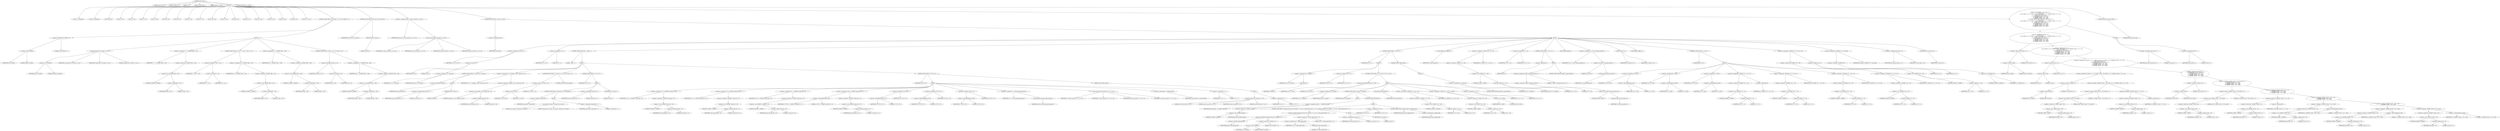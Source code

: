 digraph cache_insert {  
"1000121" [label = "(METHOD,cache_insert)" ]
"1000122" [label = "(PARAM,const char *a1)" ]
"1000123" [label = "(PARAM,_DWORD *a2)" ]
"1000124" [label = "(PARAM,int a3)" ]
"1000125" [label = "(PARAM,unsigned int a4)" ]
"1000126" [label = "(PARAM,unsigned __int16 a5)" ]
"1000127" [label = "(BLOCK,,)" ]
"1000128" [label = "(LOCAL,v7: unsigned int)" ]
"1000129" [label = "(LOCAL,v8: unsigned int)" ]
"1000130" [label = "(LOCAL,result: int)" ]
"1000131" [label = "(LOCAL,v10: int)" ]
"1000132" [label = "(LOCAL,v11: int)" ]
"1000133" [label = "(LOCAL,v12: int)" ]
"1000134" [label = "(LOCAL,v13: int)" ]
"1000135" [label = "(LOCAL,v14: int)" ]
"1000136" [label = "(LOCAL,v15: int)" ]
"1000137" [label = "(LOCAL,v16: int)" ]
"1000138" [label = "(LOCAL,v17: int)" ]
"1000139" [label = "(LOCAL,v18: size_t)" ]
"1000140" [label = "(LOCAL,v19: int)" ]
"1000141" [label = "(LOCAL,v20: int)" ]
"1000142" [label = "(LOCAL,v21: int)" ]
"1000143" [label = "(LOCAL,v22: char *)" ]
"1000144" [label = "(LOCAL,v23: int)" ]
"1000145" [label = "(LOCAL,v24: int)" ]
"1000146" [label = "(LOCAL,v25: int)" ]
"1000147" [label = "(LOCAL,v27: int [ 4 ])" ]
"1000148" [label = "(CONTROL_STRUCTURE,if ( (a5 & 0x980) != 0 ),if ( (a5 & 0x980) != 0 ))" ]
"1000149" [label = "(<operator>.notEquals,(a5 & 0x980) != 0)" ]
"1000150" [label = "(<operator>.and,a5 & 0x980)" ]
"1000151" [label = "(IDENTIFIER,a5,a5 & 0x980)" ]
"1000152" [label = "(LITERAL,0x980,a5 & 0x980)" ]
"1000153" [label = "(LITERAL,0,(a5 & 0x980) != 0)" ]
"1000154" [label = "(BLOCK,,)" ]
"1000155" [label = "(log_query,log_query(a5 | 0x10000, a1, a2, 0))" ]
"1000156" [label = "(<operator>.or,a5 | 0x10000)" ]
"1000157" [label = "(IDENTIFIER,a5,a5 | 0x10000)" ]
"1000158" [label = "(LITERAL,0x10000,a5 | 0x10000)" ]
"1000159" [label = "(IDENTIFIER,a1,log_query(a5 | 0x10000, a1, a2, 0))" ]
"1000160" [label = "(IDENTIFIER,a2,log_query(a5 | 0x10000, a1, a2, 0))" ]
"1000161" [label = "(LITERAL,0,log_query(a5 | 0x10000, a1, a2, 0))" ]
"1000162" [label = "(<operator>.assignment,v7 = *(_DWORD *)(fbss + 252))" ]
"1000163" [label = "(IDENTIFIER,v7,v7 = *(_DWORD *)(fbss + 252))" ]
"1000164" [label = "(<operator>.indirection,*(_DWORD *)(fbss + 252))" ]
"1000165" [label = "(<operator>.cast,(_DWORD *)(fbss + 252))" ]
"1000166" [label = "(UNKNOWN,_DWORD *,_DWORD *)" ]
"1000167" [label = "(<operator>.addition,fbss + 252)" ]
"1000168" [label = "(IDENTIFIER,fbss,fbss + 252)" ]
"1000169" [label = "(LITERAL,252,fbss + 252)" ]
"1000170" [label = "(CONTROL_STRUCTURE,if ( v7 && v7 < a4 ),if ( v7 && v7 < a4 ))" ]
"1000171" [label = "(<operator>.logicalAnd,v7 && v7 < a4)" ]
"1000172" [label = "(IDENTIFIER,v7,v7 && v7 < a4)" ]
"1000173" [label = "(<operator>.lessThan,v7 < a4)" ]
"1000174" [label = "(IDENTIFIER,v7,v7 < a4)" ]
"1000175" [label = "(IDENTIFIER,a4,v7 < a4)" ]
"1000176" [label = "(<operator>.assignment,a4 = *(_DWORD *)(fbss + 252))" ]
"1000177" [label = "(IDENTIFIER,a4,a4 = *(_DWORD *)(fbss + 252))" ]
"1000178" [label = "(<operator>.indirection,*(_DWORD *)(fbss + 252))" ]
"1000179" [label = "(<operator>.cast,(_DWORD *)(fbss + 252))" ]
"1000180" [label = "(UNKNOWN,_DWORD *,_DWORD *)" ]
"1000181" [label = "(<operator>.addition,fbss + 252)" ]
"1000182" [label = "(IDENTIFIER,fbss,fbss + 252)" ]
"1000183" [label = "(LITERAL,252,fbss + 252)" ]
"1000184" [label = "(<operator>.assignment,v8 = *(_DWORD *)(fbss + 248))" ]
"1000185" [label = "(IDENTIFIER,v8,v8 = *(_DWORD *)(fbss + 248))" ]
"1000186" [label = "(<operator>.indirection,*(_DWORD *)(fbss + 248))" ]
"1000187" [label = "(<operator>.cast,(_DWORD *)(fbss + 248))" ]
"1000188" [label = "(UNKNOWN,_DWORD *,_DWORD *)" ]
"1000189" [label = "(<operator>.addition,fbss + 248)" ]
"1000190" [label = "(IDENTIFIER,fbss,fbss + 248)" ]
"1000191" [label = "(LITERAL,248,fbss + 248)" ]
"1000192" [label = "(CONTROL_STRUCTURE,if ( v8 && a4 < v8 ),if ( v8 && a4 < v8 ))" ]
"1000193" [label = "(<operator>.logicalAnd,v8 && a4 < v8)" ]
"1000194" [label = "(IDENTIFIER,v8,v8 && a4 < v8)" ]
"1000195" [label = "(<operator>.lessThan,a4 < v8)" ]
"1000196" [label = "(IDENTIFIER,a4,a4 < v8)" ]
"1000197" [label = "(IDENTIFIER,v8,a4 < v8)" ]
"1000198" [label = "(<operator>.assignment,a4 = *(_DWORD *)(fbss + 248))" ]
"1000199" [label = "(IDENTIFIER,a4,a4 = *(_DWORD *)(fbss + 248))" ]
"1000200" [label = "(<operator>.indirection,*(_DWORD *)(fbss + 248))" ]
"1000201" [label = "(<operator>.cast,(_DWORD *)(fbss + 248))" ]
"1000202" [label = "(UNKNOWN,_DWORD *,_DWORD *)" ]
"1000203" [label = "(<operator>.addition,fbss + 248)" ]
"1000204" [label = "(IDENTIFIER,fbss,fbss + 248)" ]
"1000205" [label = "(LITERAL,248,fbss + 248)" ]
"1000206" [label = "(CONTROL_STRUCTURE,if ( insert_error ),if ( insert_error ))" ]
"1000207" [label = "(IDENTIFIER,insert_error,if ( insert_error ))" ]
"1000208" [label = "(RETURN,return 0;,return 0;)" ]
"1000209" [label = "(LITERAL,0,return 0;)" ]
"1000210" [label = "(<operator>.assignment,result = cache_scan_free(a1, a2, a3, a5))" ]
"1000211" [label = "(IDENTIFIER,result,result = cache_scan_free(a1, a2, a3, a5))" ]
"1000212" [label = "(cache_scan_free,cache_scan_free(a1, a2, a3, a5))" ]
"1000213" [label = "(IDENTIFIER,a1,cache_scan_free(a1, a2, a3, a5))" ]
"1000214" [label = "(IDENTIFIER,a2,cache_scan_free(a1, a2, a3, a5))" ]
"1000215" [label = "(IDENTIFIER,a3,cache_scan_free(a1, a2, a3, a5))" ]
"1000216" [label = "(IDENTIFIER,a5,cache_scan_free(a1, a2, a3, a5))" ]
"1000217" [label = "(CONTROL_STRUCTURE,if ( !result ),if ( !result ))" ]
"1000218" [label = "(<operator>.logicalNot,!result)" ]
"1000219" [label = "(IDENTIFIER,result,!result)" ]
"1000220" [label = "(BLOCK,,)" ]
"1000221" [label = "(<operator>.assignment,v10 = a5 & 4)" ]
"1000222" [label = "(IDENTIFIER,v10,v10 = a5 & 4)" ]
"1000223" [label = "(<operator>.and,a5 & 4)" ]
"1000224" [label = "(IDENTIFIER,a5,a5 & 4)" ]
"1000225" [label = "(LITERAL,4,a5 & 4)" ]
"1000226" [label = "(<operator>.assignment,v11 = 0)" ]
"1000227" [label = "(IDENTIFIER,v11,v11 = 0)" ]
"1000228" [label = "(LITERAL,0,v11 = 0)" ]
"1000229" [label = "(CONTROL_STRUCTURE,while ( 1 ),while ( 1 ))" ]
"1000230" [label = "(LITERAL,1,while ( 1 ))" ]
"1000231" [label = "(BLOCK,,)" ]
"1000232" [label = "(<operator>.assignment,v12 = cache_tail)" ]
"1000233" [label = "(IDENTIFIER,v12,v12 = cache_tail)" ]
"1000234" [label = "(IDENTIFIER,cache_tail,v12 = cache_tail)" ]
"1000235" [label = "(CONTROL_STRUCTURE,if ( !cache_tail ),if ( !cache_tail ))" ]
"1000236" [label = "(<operator>.logicalNot,!cache_tail)" ]
"1000237" [label = "(IDENTIFIER,cache_tail,!cache_tail)" ]
"1000238" [label = "(BLOCK,,)" ]
"1000239" [label = "(<operator>.assignment,insert_error = 1)" ]
"1000240" [label = "(IDENTIFIER,insert_error,insert_error = 1)" ]
"1000241" [label = "(LITERAL,1,insert_error = 1)" ]
"1000242" [label = "(RETURN,return 0;,return 0;)" ]
"1000243" [label = "(LITERAL,0,return 0;)" ]
"1000244" [label = "(<operator>.assignment,v13 = *(unsigned __int16 *)(cache_tail + 36))" ]
"1000245" [label = "(IDENTIFIER,v13,v13 = *(unsigned __int16 *)(cache_tail + 36))" ]
"1000246" [label = "(<operator>.indirection,*(unsigned __int16 *)(cache_tail + 36))" ]
"1000247" [label = "(<operator>.cast,(unsigned __int16 *)(cache_tail + 36))" ]
"1000248" [label = "(UNKNOWN,unsigned __int16 *,unsigned __int16 *)" ]
"1000249" [label = "(<operator>.addition,cache_tail + 36)" ]
"1000250" [label = "(IDENTIFIER,cache_tail,cache_tail + 36)" ]
"1000251" [label = "(LITERAL,36,cache_tail + 36)" ]
"1000252" [label = "(CONTROL_STRUCTURE,if ( (v13 & 0xC) == 0 ),if ( (v13 & 0xC) == 0 ))" ]
"1000253" [label = "(<operator>.equals,(v13 & 0xC) == 0)" ]
"1000254" [label = "(<operator>.and,v13 & 0xC)" ]
"1000255" [label = "(IDENTIFIER,v13,v13 & 0xC)" ]
"1000256" [label = "(LITERAL,0xC,v13 & 0xC)" ]
"1000257" [label = "(LITERAL,0,(v13 & 0xC) == 0)" ]
"1000258" [label = "(CONTROL_STRUCTURE,break;,break;)" ]
"1000259" [label = "(CONTROL_STRUCTURE,if ( v11 ),if ( v11 ))" ]
"1000260" [label = "(IDENTIFIER,v11,if ( v11 ))" ]
"1000261" [label = "(BLOCK,,)" ]
"1000262" [label = "(CONTROL_STRUCTURE,if ( !warned_8287 ),if ( !warned_8287 ))" ]
"1000263" [label = "(<operator>.logicalNot,!warned_8287)" ]
"1000264" [label = "(IDENTIFIER,warned_8287,!warned_8287)" ]
"1000265" [label = "(BLOCK,,)" ]
"1000266" [label = "(my_syslog,my_syslog(3, \"Internal error in cache.\"))" ]
"1000267" [label = "(LITERAL,3,my_syslog(3, \"Internal error in cache.\"))" ]
"1000268" [label = "(LITERAL,\"Internal error in cache.\",my_syslog(3, \"Internal error in cache.\"))" ]
"1000269" [label = "(<operator>.assignment,warned_8287 = 1)" ]
"1000270" [label = "(IDENTIFIER,warned_8287,warned_8287 = 1)" ]
"1000271" [label = "(LITERAL,1,warned_8287 = 1)" ]
"1000272" [label = "(<operator>.assignment,insert_error = 1)" ]
"1000273" [label = "(IDENTIFIER,insert_error,insert_error = 1)" ]
"1000274" [label = "(LITERAL,1,insert_error = 1)" ]
"1000275" [label = "(RETURN,return 0;,return 0;)" ]
"1000276" [label = "(LITERAL,0,return 0;)" ]
"1000277" [label = "(CONTROL_STRUCTURE,if ( v10 ),if ( v10 ))" ]
"1000278" [label = "(IDENTIFIER,v10,if ( v10 ))" ]
"1000279" [label = "(BLOCK,,)" ]
"1000280" [label = "(<operator>.assignment,v14 = *(_DWORD *)(cache_tail + 16))" ]
"1000281" [label = "(IDENTIFIER,v14,v14 = *(_DWORD *)(cache_tail + 16))" ]
"1000282" [label = "(<operator>.indirection,*(_DWORD *)(cache_tail + 16))" ]
"1000283" [label = "(<operator>.cast,(_DWORD *)(cache_tail + 16))" ]
"1000284" [label = "(UNKNOWN,_DWORD *,_DWORD *)" ]
"1000285" [label = "(<operator>.addition,cache_tail + 16)" ]
"1000286" [label = "(IDENTIFIER,cache_tail,cache_tail + 16)" ]
"1000287" [label = "(LITERAL,16,cache_tail + 16)" ]
"1000288" [label = "(<operator>.assignment,v15 = *(_DWORD *)(cache_tail + 20))" ]
"1000289" [label = "(IDENTIFIER,v15,v15 = *(_DWORD *)(cache_tail + 20))" ]
"1000290" [label = "(<operator>.indirection,*(_DWORD *)(cache_tail + 20))" ]
"1000291" [label = "(<operator>.cast,(_DWORD *)(cache_tail + 20))" ]
"1000292" [label = "(UNKNOWN,_DWORD *,_DWORD *)" ]
"1000293" [label = "(<operator>.addition,cache_tail + 20)" ]
"1000294" [label = "(IDENTIFIER,cache_tail,cache_tail + 20)" ]
"1000295" [label = "(LITERAL,20,cache_tail + 20)" ]
"1000296" [label = "(<operator>.assignment,v16 = *(_DWORD *)(cache_tail + 24))" ]
"1000297" [label = "(IDENTIFIER,v16,v16 = *(_DWORD *)(cache_tail + 24))" ]
"1000298" [label = "(<operator>.indirection,*(_DWORD *)(cache_tail + 24))" ]
"1000299" [label = "(<operator>.cast,(_DWORD *)(cache_tail + 24))" ]
"1000300" [label = "(UNKNOWN,_DWORD *,_DWORD *)" ]
"1000301" [label = "(<operator>.addition,cache_tail + 24)" ]
"1000302" [label = "(IDENTIFIER,cache_tail,cache_tail + 24)" ]
"1000303" [label = "(LITERAL,24,cache_tail + 24)" ]
"1000304" [label = "(<operator>.assignment,v27[0] = *(_DWORD *)(cache_tail + 12))" ]
"1000305" [label = "(<operator>.indirectIndexAccess,v27[0])" ]
"1000306" [label = "(IDENTIFIER,v27,v27[0] = *(_DWORD *)(cache_tail + 12))" ]
"1000307" [label = "(LITERAL,0,v27[0] = *(_DWORD *)(cache_tail + 12))" ]
"1000308" [label = "(<operator>.indirection,*(_DWORD *)(cache_tail + 12))" ]
"1000309" [label = "(<operator>.cast,(_DWORD *)(cache_tail + 12))" ]
"1000310" [label = "(UNKNOWN,_DWORD *,_DWORD *)" ]
"1000311" [label = "(<operator>.addition,cache_tail + 12)" ]
"1000312" [label = "(IDENTIFIER,cache_tail,cache_tail + 12)" ]
"1000313" [label = "(LITERAL,12,cache_tail + 12)" ]
"1000314" [label = "(<operator>.assignment,v27[1] = v14)" ]
"1000315" [label = "(<operator>.indirectIndexAccess,v27[1])" ]
"1000316" [label = "(IDENTIFIER,v27,v27[1] = v14)" ]
"1000317" [label = "(LITERAL,1,v27[1] = v14)" ]
"1000318" [label = "(IDENTIFIER,v14,v27[1] = v14)" ]
"1000319" [label = "(<operator>.assignment,v27[2] = v15)" ]
"1000320" [label = "(<operator>.indirectIndexAccess,v27[2])" ]
"1000321" [label = "(IDENTIFIER,v27,v27[2] = v15)" ]
"1000322" [label = "(LITERAL,2,v27[2] = v15)" ]
"1000323" [label = "(IDENTIFIER,v15,v27[2] = v15)" ]
"1000324" [label = "(<operator>.assignment,v27[3] = v16)" ]
"1000325" [label = "(<operator>.indirectIndexAccess,v27[3])" ]
"1000326" [label = "(IDENTIFIER,v27,v27[3] = v16)" ]
"1000327" [label = "(LITERAL,3,v27[3] = v16)" ]
"1000328" [label = "(IDENTIFIER,v16,v27[3] = v16)" ]
"1000329" [label = "(<operator>.assignment,v17 = cache_get_name(cache_tail))" ]
"1000330" [label = "(IDENTIFIER,v17,v17 = cache_get_name(cache_tail))" ]
"1000331" [label = "(cache_get_name,cache_get_name(cache_tail))" ]
"1000332" [label = "(IDENTIFIER,cache_tail,cache_get_name(cache_tail))" ]
"1000333" [label = "(cache_scan_free,cache_scan_free(v17, v27, a3, v13))" ]
"1000334" [label = "(IDENTIFIER,v17,cache_scan_free(v17, v27, a3, v13))" ]
"1000335" [label = "(IDENTIFIER,v27,cache_scan_free(v17, v27, a3, v13))" ]
"1000336" [label = "(IDENTIFIER,a3,cache_scan_free(v17, v27, a3, v13))" ]
"1000337" [label = "(IDENTIFIER,v13,cache_scan_free(v17, v27, a3, v13))" ]
"1000338" [label = "(<operator>.preIncrement,++cache_live_freed)" ]
"1000339" [label = "(IDENTIFIER,cache_live_freed,++cache_live_freed)" ]
"1000340" [label = "(<operator>.assignment,v11 = 1)" ]
"1000341" [label = "(IDENTIFIER,v11,v11 = 1)" ]
"1000342" [label = "(LITERAL,1,v11 = 1)" ]
"1000343" [label = "(CONTROL_STRUCTURE,else,else)" ]
"1000344" [label = "(BLOCK,,)" ]
"1000345" [label = "(cache_scan_free,cache_scan_free(0, 0, a3, 0))" ]
"1000346" [label = "(LITERAL,0,cache_scan_free(0, 0, a3, 0))" ]
"1000347" [label = "(LITERAL,0,cache_scan_free(0, 0, a3, 0))" ]
"1000348" [label = "(IDENTIFIER,a3,cache_scan_free(0, 0, a3, 0))" ]
"1000349" [label = "(LITERAL,0,cache_scan_free(0, 0, a3, 0))" ]
"1000350" [label = "(<operator>.assignment,v10 = 1)" ]
"1000351" [label = "(IDENTIFIER,v10,v10 = 1)" ]
"1000352" [label = "(LITERAL,1,v10 = 1)" ]
"1000353" [label = "(CONTROL_STRUCTURE,if ( a1 ),if ( a1 ))" ]
"1000354" [label = "(IDENTIFIER,a1,if ( a1 ))" ]
"1000355" [label = "(BLOCK,,)" ]
"1000356" [label = "(<operator>.assignment,v18 = strlen(a1))" ]
"1000357" [label = "(IDENTIFIER,v18,v18 = strlen(a1))" ]
"1000358" [label = "(strlen,strlen(a1))" ]
"1000359" [label = "(IDENTIFIER,a1,strlen(a1))" ]
"1000360" [label = "(<operator>.assignment,v19 = v12)" ]
"1000361" [label = "(IDENTIFIER,v19,v19 = v12)" ]
"1000362" [label = "(IDENTIFIER,v12,v19 = v12)" ]
"1000363" [label = "(CONTROL_STRUCTURE,if ( v18 >= 0x32 ),if ( v18 >= 0x32 ))" ]
"1000364" [label = "(<operator>.greaterEqualsThan,v18 >= 0x32)" ]
"1000365" [label = "(IDENTIFIER,v18,v18 >= 0x32)" ]
"1000366" [label = "(LITERAL,0x32,v18 >= 0x32)" ]
"1000367" [label = "(BLOCK,,)" ]
"1000368" [label = "(<operator>.assignment,v20 = big_free)" ]
"1000369" [label = "(IDENTIFIER,v20,v20 = big_free)" ]
"1000370" [label = "(IDENTIFIER,big_free,v20 = big_free)" ]
"1000371" [label = "(CONTROL_STRUCTURE,if ( big_free ),if ( big_free ))" ]
"1000372" [label = "(IDENTIFIER,big_free,if ( big_free ))" ]
"1000373" [label = "(BLOCK,,)" ]
"1000374" [label = "(<operator>.assignment,big_free = *(_DWORD *)big_free)" ]
"1000375" [label = "(IDENTIFIER,big_free,big_free = *(_DWORD *)big_free)" ]
"1000376" [label = "(<operator>.indirection,*(_DWORD *)big_free)" ]
"1000377" [label = "(<operator>.cast,(_DWORD *)big_free)" ]
"1000378" [label = "(UNKNOWN,_DWORD *,_DWORD *)" ]
"1000379" [label = "(IDENTIFIER,big_free,(_DWORD *)big_free)" ]
"1000380" [label = "(CONTROL_STRUCTURE,else,else)" ]
"1000381" [label = "(BLOCK,,)" ]
"1000382" [label = "(CONTROL_STRUCTURE,if ( !bignames_left && (a5 & 0x5000) == 0 || (v20 = whine_malloc(1028)) == 0 ),if ( !bignames_left && (a5 & 0x5000) == 0 || (v20 = whine_malloc(1028)) == 0 ))" ]
"1000383" [label = "(<operator>.logicalOr,!bignames_left && (a5 & 0x5000) == 0 || (v20 = whine_malloc(1028)) == 0)" ]
"1000384" [label = "(<operator>.logicalAnd,!bignames_left && (a5 & 0x5000) == 0)" ]
"1000385" [label = "(<operator>.logicalNot,!bignames_left)" ]
"1000386" [label = "(IDENTIFIER,bignames_left,!bignames_left)" ]
"1000387" [label = "(<operator>.equals,(a5 & 0x5000) == 0)" ]
"1000388" [label = "(<operator>.and,a5 & 0x5000)" ]
"1000389" [label = "(IDENTIFIER,a5,a5 & 0x5000)" ]
"1000390" [label = "(LITERAL,0x5000,a5 & 0x5000)" ]
"1000391" [label = "(LITERAL,0,(a5 & 0x5000) == 0)" ]
"1000392" [label = "(<operator>.equals,(v20 = whine_malloc(1028)) == 0)" ]
"1000393" [label = "(<operator>.assignment,v20 = whine_malloc(1028))" ]
"1000394" [label = "(IDENTIFIER,v20,v20 = whine_malloc(1028))" ]
"1000395" [label = "(whine_malloc,whine_malloc(1028))" ]
"1000396" [label = "(LITERAL,1028,whine_malloc(1028))" ]
"1000397" [label = "(LITERAL,0,(v20 = whine_malloc(1028)) == 0)" ]
"1000398" [label = "(BLOCK,,)" ]
"1000399" [label = "(<operator>.assignment,insert_error = 1)" ]
"1000400" [label = "(IDENTIFIER,insert_error,insert_error = 1)" ]
"1000401" [label = "(LITERAL,1,insert_error = 1)" ]
"1000402" [label = "(RETURN,return 0;,return 0;)" ]
"1000403" [label = "(LITERAL,0,return 0;)" ]
"1000404" [label = "(<operator>.assignment,v19 = v12)" ]
"1000405" [label = "(IDENTIFIER,v19,v19 = v12)" ]
"1000406" [label = "(IDENTIFIER,v12,v19 = v12)" ]
"1000407" [label = "(CONTROL_STRUCTURE,if ( bignames_left ),if ( bignames_left ))" ]
"1000408" [label = "(IDENTIFIER,bignames_left,if ( bignames_left ))" ]
"1000409" [label = "(<operator>.preDecrement,--bignames_left)" ]
"1000410" [label = "(IDENTIFIER,bignames_left,--bignames_left)" ]
"1000411" [label = "(cache_unlink,cache_unlink(v19))" ]
"1000412" [label = "(IDENTIFIER,v19,cache_unlink(v19))" ]
"1000413" [label = "(<operator>.assignment,*(_DWORD *)(v12 + 40) = v20)" ]
"1000414" [label = "(<operator>.indirection,*(_DWORD *)(v12 + 40))" ]
"1000415" [label = "(<operator>.cast,(_DWORD *)(v12 + 40))" ]
"1000416" [label = "(UNKNOWN,_DWORD *,_DWORD *)" ]
"1000417" [label = "(<operator>.addition,v12 + 40)" ]
"1000418" [label = "(IDENTIFIER,v12,v12 + 40)" ]
"1000419" [label = "(LITERAL,40,v12 + 40)" ]
"1000420" [label = "(IDENTIFIER,v20,*(_DWORD *)(v12 + 40) = v20)" ]
"1000421" [label = "(<operator>.assignment,*(_WORD *)(v12 + 36) = a5 | 0x200)" ]
"1000422" [label = "(<operator>.indirection,*(_WORD *)(v12 + 36))" ]
"1000423" [label = "(<operator>.cast,(_WORD *)(v12 + 36))" ]
"1000424" [label = "(UNKNOWN,_WORD *,_WORD *)" ]
"1000425" [label = "(<operator>.addition,v12 + 36)" ]
"1000426" [label = "(IDENTIFIER,v12,v12 + 36)" ]
"1000427" [label = "(LITERAL,36,v12 + 36)" ]
"1000428" [label = "(<operator>.or,a5 | 0x200)" ]
"1000429" [label = "(IDENTIFIER,a5,a5 | 0x200)" ]
"1000430" [label = "(LITERAL,0x200,a5 | 0x200)" ]
"1000431" [label = "(<operator>.assignment,v21 = v12)" ]
"1000432" [label = "(IDENTIFIER,v21,v21 = v12)" ]
"1000433" [label = "(IDENTIFIER,v12,v21 = v12)" ]
"1000434" [label = "(CONTROL_STRUCTURE,goto LABEL_43;,goto LABEL_43;)" ]
"1000435" [label = "(CONTROL_STRUCTURE,else,else)" ]
"1000436" [label = "(BLOCK,,)" ]
"1000437" [label = "(<operator>.assignment,v19 = cache_tail)" ]
"1000438" [label = "(IDENTIFIER,v19,v19 = cache_tail)" ]
"1000439" [label = "(IDENTIFIER,cache_tail,v19 = cache_tail)" ]
"1000440" [label = "(cache_unlink,cache_unlink(v19))" ]
"1000441" [label = "(IDENTIFIER,v19,cache_unlink(v19))" ]
"1000442" [label = "(<operator>.assignment,*(_WORD *)(v12 + 36) = a5)" ]
"1000443" [label = "(<operator>.indirection,*(_WORD *)(v12 + 36))" ]
"1000444" [label = "(<operator>.cast,(_WORD *)(v12 + 36))" ]
"1000445" [label = "(UNKNOWN,_WORD *,_WORD *)" ]
"1000446" [label = "(<operator>.addition,v12 + 36)" ]
"1000447" [label = "(IDENTIFIER,v12,v12 + 36)" ]
"1000448" [label = "(LITERAL,36,v12 + 36)" ]
"1000449" [label = "(IDENTIFIER,a5,*(_WORD *)(v12 + 36) = a5)" ]
"1000450" [label = "(<operator>.assignment,v21 = v12)" ]
"1000451" [label = "(IDENTIFIER,v21,v21 = v12)" ]
"1000452" [label = "(IDENTIFIER,v12,v21 = v12)" ]
"1000453" [label = "(CONTROL_STRUCTURE,if ( !a1 ),if ( !a1 ))" ]
"1000454" [label = "(<operator>.logicalNot,!a1)" ]
"1000455" [label = "(IDENTIFIER,a1,!a1)" ]
"1000456" [label = "(BLOCK,,)" ]
"1000457" [label = "(<operator>.assignment,*(_BYTE *)cache_get_name(v12) = 0)" ]
"1000458" [label = "(<operator>.indirection,*(_BYTE *)cache_get_name(v12))" ]
"1000459" [label = "(<operator>.cast,(_BYTE *)cache_get_name(v12))" ]
"1000460" [label = "(UNKNOWN,_BYTE *,_BYTE *)" ]
"1000461" [label = "(cache_get_name,cache_get_name(v12))" ]
"1000462" [label = "(IDENTIFIER,v12,cache_get_name(v12))" ]
"1000463" [label = "(LITERAL,0,*(_BYTE *)cache_get_name(v12) = 0)" ]
"1000464" [label = "(CONTROL_STRUCTURE,goto LABEL_45;,goto LABEL_45;)" ]
"1000465" [label = "(JUMP_TARGET,LABEL_43)" ]
"1000466" [label = "(<operator>.assignment,v22 = (char *)cache_get_name(v21))" ]
"1000467" [label = "(IDENTIFIER,v22,v22 = (char *)cache_get_name(v21))" ]
"1000468" [label = "(<operator>.cast,(char *)cache_get_name(v21))" ]
"1000469" [label = "(UNKNOWN,char *,char *)" ]
"1000470" [label = "(cache_get_name,cache_get_name(v21))" ]
"1000471" [label = "(IDENTIFIER,v21,cache_get_name(v21))" ]
"1000472" [label = "(strcpy,strcpy(v22, a1))" ]
"1000473" [label = "(IDENTIFIER,v22,strcpy(v22, a1))" ]
"1000474" [label = "(IDENTIFIER,a1,strcpy(v22, a1))" ]
"1000475" [label = "(JUMP_TARGET,LABEL_45)" ]
"1000476" [label = "(CONTROL_STRUCTURE,if ( a2 ),if ( a2 ))" ]
"1000477" [label = "(IDENTIFIER,a2,if ( a2 ))" ]
"1000478" [label = "(BLOCK,,)" ]
"1000479" [label = "(<operator>.assignment,v23 = a2[1])" ]
"1000480" [label = "(IDENTIFIER,v23,v23 = a2[1])" ]
"1000481" [label = "(<operator>.indirectIndexAccess,a2[1])" ]
"1000482" [label = "(IDENTIFIER,a2,v23 = a2[1])" ]
"1000483" [label = "(LITERAL,1,v23 = a2[1])" ]
"1000484" [label = "(<operator>.assignment,v24 = a2[2])" ]
"1000485" [label = "(IDENTIFIER,v24,v24 = a2[2])" ]
"1000486" [label = "(<operator>.indirectIndexAccess,a2[2])" ]
"1000487" [label = "(IDENTIFIER,a2,v24 = a2[2])" ]
"1000488" [label = "(LITERAL,2,v24 = a2[2])" ]
"1000489" [label = "(<operator>.assignment,v25 = a2[3])" ]
"1000490" [label = "(IDENTIFIER,v25,v25 = a2[3])" ]
"1000491" [label = "(<operator>.indirectIndexAccess,a2[3])" ]
"1000492" [label = "(IDENTIFIER,a2,v25 = a2[3])" ]
"1000493" [label = "(LITERAL,3,v25 = a2[3])" ]
"1000494" [label = "(<operator>.assignment,*(_DWORD *)(v12 + 12) = *a2)" ]
"1000495" [label = "(<operator>.indirection,*(_DWORD *)(v12 + 12))" ]
"1000496" [label = "(<operator>.cast,(_DWORD *)(v12 + 12))" ]
"1000497" [label = "(UNKNOWN,_DWORD *,_DWORD *)" ]
"1000498" [label = "(<operator>.addition,v12 + 12)" ]
"1000499" [label = "(IDENTIFIER,v12,v12 + 12)" ]
"1000500" [label = "(LITERAL,12,v12 + 12)" ]
"1000501" [label = "(<operator>.indirection,*a2)" ]
"1000502" [label = "(IDENTIFIER,a2,*(_DWORD *)(v12 + 12) = *a2)" ]
"1000503" [label = "(<operator>.assignment,*(_DWORD *)(v12 + 16) = v23)" ]
"1000504" [label = "(<operator>.indirection,*(_DWORD *)(v12 + 16))" ]
"1000505" [label = "(<operator>.cast,(_DWORD *)(v12 + 16))" ]
"1000506" [label = "(UNKNOWN,_DWORD *,_DWORD *)" ]
"1000507" [label = "(<operator>.addition,v12 + 16)" ]
"1000508" [label = "(IDENTIFIER,v12,v12 + 16)" ]
"1000509" [label = "(LITERAL,16,v12 + 16)" ]
"1000510" [label = "(IDENTIFIER,v23,*(_DWORD *)(v12 + 16) = v23)" ]
"1000511" [label = "(<operator>.assignment,*(_DWORD *)(v12 + 20) = v24)" ]
"1000512" [label = "(<operator>.indirection,*(_DWORD *)(v12 + 20))" ]
"1000513" [label = "(<operator>.cast,(_DWORD *)(v12 + 20))" ]
"1000514" [label = "(UNKNOWN,_DWORD *,_DWORD *)" ]
"1000515" [label = "(<operator>.addition,v12 + 20)" ]
"1000516" [label = "(IDENTIFIER,v12,v12 + 20)" ]
"1000517" [label = "(LITERAL,20,v12 + 20)" ]
"1000518" [label = "(IDENTIFIER,v24,*(_DWORD *)(v12 + 20) = v24)" ]
"1000519" [label = "(<operator>.assignment,*(_DWORD *)(v12 + 24) = v25)" ]
"1000520" [label = "(<operator>.indirection,*(_DWORD *)(v12 + 24))" ]
"1000521" [label = "(<operator>.cast,(_DWORD *)(v12 + 24))" ]
"1000522" [label = "(UNKNOWN,_DWORD *,_DWORD *)" ]
"1000523" [label = "(<operator>.addition,v12 + 24)" ]
"1000524" [label = "(IDENTIFIER,v12,v12 + 24)" ]
"1000525" [label = "(LITERAL,24,v12 + 24)" ]
"1000526" [label = "(IDENTIFIER,v25,*(_DWORD *)(v12 + 24) = v25)" ]
"1000527" [label = "(<operator>.assignment,*(_DWORD *)(v12 + 28) = a4 + a3)" ]
"1000528" [label = "(<operator>.indirection,*(_DWORD *)(v12 + 28))" ]
"1000529" [label = "(<operator>.cast,(_DWORD *)(v12 + 28))" ]
"1000530" [label = "(UNKNOWN,_DWORD *,_DWORD *)" ]
"1000531" [label = "(<operator>.addition,v12 + 28)" ]
"1000532" [label = "(IDENTIFIER,v12,v12 + 28)" ]
"1000533" [label = "(LITERAL,28,v12 + 28)" ]
"1000534" [label = "(<operator>.addition,a4 + a3)" ]
"1000535" [label = "(IDENTIFIER,a4,a4 + a3)" ]
"1000536" [label = "(IDENTIFIER,a3,a4 + a3)" ]
"1000537" [label = "(<operator>.assignment,*(_DWORD *)v12 = new_chain)" ]
"1000538" [label = "(<operator>.indirection,*(_DWORD *)v12)" ]
"1000539" [label = "(<operator>.cast,(_DWORD *)v12)" ]
"1000540" [label = "(UNKNOWN,_DWORD *,_DWORD *)" ]
"1000541" [label = "(IDENTIFIER,v12,(_DWORD *)v12)" ]
"1000542" [label = "(IDENTIFIER,new_chain,*(_DWORD *)v12 = new_chain)" ]
"1000543" [label = "(<operator>.assignment,new_chain = v12)" ]
"1000544" [label = "(IDENTIFIER,new_chain,new_chain = v12)" ]
"1000545" [label = "(IDENTIFIER,v12,new_chain = v12)" ]
"1000546" [label = "(RETURN,return v12;,return v12;)" ]
"1000547" [label = "(IDENTIFIER,v12,return v12;)" ]
"1000548" [label = "(CONTROL_STRUCTURE,if ( (a5 & 0x180) == 0\n    || (a5 & 8) == 0\n    || ((a5 & 0x80) == 0 || (*(_WORD *)(result + 36) & 0x80) == 0 || *(_DWORD *)(result + 12) != *a2)\n    && ((a5 & 0x100) == 0\n     || (*(_WORD *)(result + 36) & 0x100) == 0\n     || *(_DWORD *)(result + 12) != *a2\n     || *(_DWORD *)(result + 16) != a2[1]\n     || *(_DWORD *)(result + 20) != a2[2]\n     || *(_DWORD *)(result + 24) != a2[3]) ),if ( (a5 & 0x180) == 0\n    || (a5 & 8) == 0\n    || ((a5 & 0x80) == 0 || (*(_WORD *)(result + 36) & 0x80) == 0 || *(_DWORD *)(result + 12) != *a2)\n    && ((a5 & 0x100) == 0\n     || (*(_WORD *)(result + 36) & 0x100) == 0\n     || *(_DWORD *)(result + 12) != *a2\n     || *(_DWORD *)(result + 16) != a2[1]\n     || *(_DWORD *)(result + 20) != a2[2]\n     || *(_DWORD *)(result + 24) != a2[3]) ))" ]
"1000549" [label = "(<operator>.logicalOr,(a5 & 0x180) == 0\n    || (a5 & 8) == 0\n    || ((a5 & 0x80) == 0 || (*(_WORD *)(result + 36) & 0x80) == 0 || *(_DWORD *)(result + 12) != *a2)\n    && ((a5 & 0x100) == 0\n     || (*(_WORD *)(result + 36) & 0x100) == 0\n     || *(_DWORD *)(result + 12) != *a2\n     || *(_DWORD *)(result + 16) != a2[1]\n     || *(_DWORD *)(result + 20) != a2[2]\n     || *(_DWORD *)(result + 24) != a2[3]))" ]
"1000550" [label = "(<operator>.equals,(a5 & 0x180) == 0)" ]
"1000551" [label = "(<operator>.and,a5 & 0x180)" ]
"1000552" [label = "(IDENTIFIER,a5,a5 & 0x180)" ]
"1000553" [label = "(LITERAL,0x180,a5 & 0x180)" ]
"1000554" [label = "(LITERAL,0,(a5 & 0x180) == 0)" ]
"1000555" [label = "(<operator>.logicalOr,(a5 & 8) == 0\n    || ((a5 & 0x80) == 0 || (*(_WORD *)(result + 36) & 0x80) == 0 || *(_DWORD *)(result + 12) != *a2)\n    && ((a5 & 0x100) == 0\n     || (*(_WORD *)(result + 36) & 0x100) == 0\n     || *(_DWORD *)(result + 12) != *a2\n     || *(_DWORD *)(result + 16) != a2[1]\n     || *(_DWORD *)(result + 20) != a2[2]\n     || *(_DWORD *)(result + 24) != a2[3]))" ]
"1000556" [label = "(<operator>.equals,(a5 & 8) == 0)" ]
"1000557" [label = "(<operator>.and,a5 & 8)" ]
"1000558" [label = "(IDENTIFIER,a5,a5 & 8)" ]
"1000559" [label = "(LITERAL,8,a5 & 8)" ]
"1000560" [label = "(LITERAL,0,(a5 & 8) == 0)" ]
"1000561" [label = "(<operator>.logicalAnd,((a5 & 0x80) == 0 || (*(_WORD *)(result + 36) & 0x80) == 0 || *(_DWORD *)(result + 12) != *a2)\n    && ((a5 & 0x100) == 0\n     || (*(_WORD *)(result + 36) & 0x100) == 0\n     || *(_DWORD *)(result + 12) != *a2\n     || *(_DWORD *)(result + 16) != a2[1]\n     || *(_DWORD *)(result + 20) != a2[2]\n     || *(_DWORD *)(result + 24) != a2[3]))" ]
"1000562" [label = "(<operator>.logicalOr,(a5 & 0x80) == 0 || (*(_WORD *)(result + 36) & 0x80) == 0 || *(_DWORD *)(result + 12) != *a2)" ]
"1000563" [label = "(<operator>.equals,(a5 & 0x80) == 0)" ]
"1000564" [label = "(<operator>.and,a5 & 0x80)" ]
"1000565" [label = "(IDENTIFIER,a5,a5 & 0x80)" ]
"1000566" [label = "(LITERAL,0x80,a5 & 0x80)" ]
"1000567" [label = "(LITERAL,0,(a5 & 0x80) == 0)" ]
"1000568" [label = "(<operator>.logicalOr,(*(_WORD *)(result + 36) & 0x80) == 0 || *(_DWORD *)(result + 12) != *a2)" ]
"1000569" [label = "(<operator>.equals,(*(_WORD *)(result + 36) & 0x80) == 0)" ]
"1000570" [label = "(<operator>.and,*(_WORD *)(result + 36) & 0x80)" ]
"1000571" [label = "(<operator>.indirection,*(_WORD *)(result + 36))" ]
"1000572" [label = "(<operator>.cast,(_WORD *)(result + 36))" ]
"1000573" [label = "(UNKNOWN,_WORD *,_WORD *)" ]
"1000574" [label = "(<operator>.addition,result + 36)" ]
"1000575" [label = "(IDENTIFIER,result,result + 36)" ]
"1000576" [label = "(LITERAL,36,result + 36)" ]
"1000577" [label = "(LITERAL,0x80,*(_WORD *)(result + 36) & 0x80)" ]
"1000578" [label = "(LITERAL,0,(*(_WORD *)(result + 36) & 0x80) == 0)" ]
"1000579" [label = "(<operator>.notEquals,*(_DWORD *)(result + 12) != *a2)" ]
"1000580" [label = "(<operator>.indirection,*(_DWORD *)(result + 12))" ]
"1000581" [label = "(<operator>.cast,(_DWORD *)(result + 12))" ]
"1000582" [label = "(UNKNOWN,_DWORD *,_DWORD *)" ]
"1000583" [label = "(<operator>.addition,result + 12)" ]
"1000584" [label = "(IDENTIFIER,result,result + 12)" ]
"1000585" [label = "(LITERAL,12,result + 12)" ]
"1000586" [label = "(<operator>.indirection,*a2)" ]
"1000587" [label = "(IDENTIFIER,a2,*(_DWORD *)(result + 12) != *a2)" ]
"1000588" [label = "(<operator>.logicalOr,(a5 & 0x100) == 0\n     || (*(_WORD *)(result + 36) & 0x100) == 0\n     || *(_DWORD *)(result + 12) != *a2\n     || *(_DWORD *)(result + 16) != a2[1]\n     || *(_DWORD *)(result + 20) != a2[2]\n     || *(_DWORD *)(result + 24) != a2[3])" ]
"1000589" [label = "(<operator>.equals,(a5 & 0x100) == 0)" ]
"1000590" [label = "(<operator>.and,a5 & 0x100)" ]
"1000591" [label = "(IDENTIFIER,a5,a5 & 0x100)" ]
"1000592" [label = "(LITERAL,0x100,a5 & 0x100)" ]
"1000593" [label = "(LITERAL,0,(a5 & 0x100) == 0)" ]
"1000594" [label = "(<operator>.logicalOr,(*(_WORD *)(result + 36) & 0x100) == 0\n     || *(_DWORD *)(result + 12) != *a2\n     || *(_DWORD *)(result + 16) != a2[1]\n     || *(_DWORD *)(result + 20) != a2[2]\n     || *(_DWORD *)(result + 24) != a2[3])" ]
"1000595" [label = "(<operator>.equals,(*(_WORD *)(result + 36) & 0x100) == 0)" ]
"1000596" [label = "(<operator>.and,*(_WORD *)(result + 36) & 0x100)" ]
"1000597" [label = "(<operator>.indirection,*(_WORD *)(result + 36))" ]
"1000598" [label = "(<operator>.cast,(_WORD *)(result + 36))" ]
"1000599" [label = "(UNKNOWN,_WORD *,_WORD *)" ]
"1000600" [label = "(<operator>.addition,result + 36)" ]
"1000601" [label = "(IDENTIFIER,result,result + 36)" ]
"1000602" [label = "(LITERAL,36,result + 36)" ]
"1000603" [label = "(LITERAL,0x100,*(_WORD *)(result + 36) & 0x100)" ]
"1000604" [label = "(LITERAL,0,(*(_WORD *)(result + 36) & 0x100) == 0)" ]
"1000605" [label = "(<operator>.logicalOr,*(_DWORD *)(result + 12) != *a2\n     || *(_DWORD *)(result + 16) != a2[1]\n     || *(_DWORD *)(result + 20) != a2[2]\n     || *(_DWORD *)(result + 24) != a2[3])" ]
"1000606" [label = "(<operator>.notEquals,*(_DWORD *)(result + 12) != *a2)" ]
"1000607" [label = "(<operator>.indirection,*(_DWORD *)(result + 12))" ]
"1000608" [label = "(<operator>.cast,(_DWORD *)(result + 12))" ]
"1000609" [label = "(UNKNOWN,_DWORD *,_DWORD *)" ]
"1000610" [label = "(<operator>.addition,result + 12)" ]
"1000611" [label = "(IDENTIFIER,result,result + 12)" ]
"1000612" [label = "(LITERAL,12,result + 12)" ]
"1000613" [label = "(<operator>.indirection,*a2)" ]
"1000614" [label = "(IDENTIFIER,a2,*(_DWORD *)(result + 12) != *a2)" ]
"1000615" [label = "(<operator>.logicalOr,*(_DWORD *)(result + 16) != a2[1]\n     || *(_DWORD *)(result + 20) != a2[2]\n     || *(_DWORD *)(result + 24) != a2[3])" ]
"1000616" [label = "(<operator>.notEquals,*(_DWORD *)(result + 16) != a2[1])" ]
"1000617" [label = "(<operator>.indirection,*(_DWORD *)(result + 16))" ]
"1000618" [label = "(<operator>.cast,(_DWORD *)(result + 16))" ]
"1000619" [label = "(UNKNOWN,_DWORD *,_DWORD *)" ]
"1000620" [label = "(<operator>.addition,result + 16)" ]
"1000621" [label = "(IDENTIFIER,result,result + 16)" ]
"1000622" [label = "(LITERAL,16,result + 16)" ]
"1000623" [label = "(<operator>.indirectIndexAccess,a2[1])" ]
"1000624" [label = "(IDENTIFIER,a2,*(_DWORD *)(result + 16) != a2[1])" ]
"1000625" [label = "(LITERAL,1,*(_DWORD *)(result + 16) != a2[1])" ]
"1000626" [label = "(<operator>.logicalOr,*(_DWORD *)(result + 20) != a2[2]\n     || *(_DWORD *)(result + 24) != a2[3])" ]
"1000627" [label = "(<operator>.notEquals,*(_DWORD *)(result + 20) != a2[2])" ]
"1000628" [label = "(<operator>.indirection,*(_DWORD *)(result + 20))" ]
"1000629" [label = "(<operator>.cast,(_DWORD *)(result + 20))" ]
"1000630" [label = "(UNKNOWN,_DWORD *,_DWORD *)" ]
"1000631" [label = "(<operator>.addition,result + 20)" ]
"1000632" [label = "(IDENTIFIER,result,result + 20)" ]
"1000633" [label = "(LITERAL,20,result + 20)" ]
"1000634" [label = "(<operator>.indirectIndexAccess,a2[2])" ]
"1000635" [label = "(IDENTIFIER,a2,*(_DWORD *)(result + 20) != a2[2])" ]
"1000636" [label = "(LITERAL,2,*(_DWORD *)(result + 20) != a2[2])" ]
"1000637" [label = "(<operator>.notEquals,*(_DWORD *)(result + 24) != a2[3])" ]
"1000638" [label = "(<operator>.indirection,*(_DWORD *)(result + 24))" ]
"1000639" [label = "(<operator>.cast,(_DWORD *)(result + 24))" ]
"1000640" [label = "(UNKNOWN,_DWORD *,_DWORD *)" ]
"1000641" [label = "(<operator>.addition,result + 24)" ]
"1000642" [label = "(IDENTIFIER,result,result + 24)" ]
"1000643" [label = "(LITERAL,24,result + 24)" ]
"1000644" [label = "(<operator>.indirectIndexAccess,a2[3])" ]
"1000645" [label = "(IDENTIFIER,a2,*(_DWORD *)(result + 24) != a2[3])" ]
"1000646" [label = "(LITERAL,3,*(_DWORD *)(result + 24) != a2[3])" ]
"1000647" [label = "(BLOCK,,)" ]
"1000648" [label = "(<operator>.assignment,insert_error = 1)" ]
"1000649" [label = "(IDENTIFIER,insert_error,insert_error = 1)" ]
"1000650" [label = "(LITERAL,1,insert_error = 1)" ]
"1000651" [label = "(<operator>.assignment,result = 0)" ]
"1000652" [label = "(IDENTIFIER,result,result = 0)" ]
"1000653" [label = "(LITERAL,0,result = 0)" ]
"1000654" [label = "(RETURN,return result;,return result;)" ]
"1000655" [label = "(IDENTIFIER,result,return result;)" ]
"1000656" [label = "(METHOD_RETURN,int __fastcall)" ]
  "1000121" -> "1000122" 
  "1000121" -> "1000123" 
  "1000121" -> "1000124" 
  "1000121" -> "1000125" 
  "1000121" -> "1000126" 
  "1000121" -> "1000127" 
  "1000121" -> "1000656" 
  "1000127" -> "1000128" 
  "1000127" -> "1000129" 
  "1000127" -> "1000130" 
  "1000127" -> "1000131" 
  "1000127" -> "1000132" 
  "1000127" -> "1000133" 
  "1000127" -> "1000134" 
  "1000127" -> "1000135" 
  "1000127" -> "1000136" 
  "1000127" -> "1000137" 
  "1000127" -> "1000138" 
  "1000127" -> "1000139" 
  "1000127" -> "1000140" 
  "1000127" -> "1000141" 
  "1000127" -> "1000142" 
  "1000127" -> "1000143" 
  "1000127" -> "1000144" 
  "1000127" -> "1000145" 
  "1000127" -> "1000146" 
  "1000127" -> "1000147" 
  "1000127" -> "1000148" 
  "1000127" -> "1000206" 
  "1000127" -> "1000210" 
  "1000127" -> "1000217" 
  "1000127" -> "1000548" 
  "1000127" -> "1000654" 
  "1000148" -> "1000149" 
  "1000148" -> "1000154" 
  "1000149" -> "1000150" 
  "1000149" -> "1000153" 
  "1000150" -> "1000151" 
  "1000150" -> "1000152" 
  "1000154" -> "1000155" 
  "1000154" -> "1000162" 
  "1000154" -> "1000170" 
  "1000154" -> "1000184" 
  "1000154" -> "1000192" 
  "1000155" -> "1000156" 
  "1000155" -> "1000159" 
  "1000155" -> "1000160" 
  "1000155" -> "1000161" 
  "1000156" -> "1000157" 
  "1000156" -> "1000158" 
  "1000162" -> "1000163" 
  "1000162" -> "1000164" 
  "1000164" -> "1000165" 
  "1000165" -> "1000166" 
  "1000165" -> "1000167" 
  "1000167" -> "1000168" 
  "1000167" -> "1000169" 
  "1000170" -> "1000171" 
  "1000170" -> "1000176" 
  "1000171" -> "1000172" 
  "1000171" -> "1000173" 
  "1000173" -> "1000174" 
  "1000173" -> "1000175" 
  "1000176" -> "1000177" 
  "1000176" -> "1000178" 
  "1000178" -> "1000179" 
  "1000179" -> "1000180" 
  "1000179" -> "1000181" 
  "1000181" -> "1000182" 
  "1000181" -> "1000183" 
  "1000184" -> "1000185" 
  "1000184" -> "1000186" 
  "1000186" -> "1000187" 
  "1000187" -> "1000188" 
  "1000187" -> "1000189" 
  "1000189" -> "1000190" 
  "1000189" -> "1000191" 
  "1000192" -> "1000193" 
  "1000192" -> "1000198" 
  "1000193" -> "1000194" 
  "1000193" -> "1000195" 
  "1000195" -> "1000196" 
  "1000195" -> "1000197" 
  "1000198" -> "1000199" 
  "1000198" -> "1000200" 
  "1000200" -> "1000201" 
  "1000201" -> "1000202" 
  "1000201" -> "1000203" 
  "1000203" -> "1000204" 
  "1000203" -> "1000205" 
  "1000206" -> "1000207" 
  "1000206" -> "1000208" 
  "1000208" -> "1000209" 
  "1000210" -> "1000211" 
  "1000210" -> "1000212" 
  "1000212" -> "1000213" 
  "1000212" -> "1000214" 
  "1000212" -> "1000215" 
  "1000212" -> "1000216" 
  "1000217" -> "1000218" 
  "1000217" -> "1000220" 
  "1000218" -> "1000219" 
  "1000220" -> "1000221" 
  "1000220" -> "1000226" 
  "1000220" -> "1000229" 
  "1000220" -> "1000353" 
  "1000220" -> "1000440" 
  "1000220" -> "1000442" 
  "1000220" -> "1000450" 
  "1000220" -> "1000453" 
  "1000220" -> "1000465" 
  "1000220" -> "1000466" 
  "1000220" -> "1000472" 
  "1000220" -> "1000475" 
  "1000220" -> "1000476" 
  "1000220" -> "1000527" 
  "1000220" -> "1000537" 
  "1000220" -> "1000543" 
  "1000220" -> "1000546" 
  "1000221" -> "1000222" 
  "1000221" -> "1000223" 
  "1000223" -> "1000224" 
  "1000223" -> "1000225" 
  "1000226" -> "1000227" 
  "1000226" -> "1000228" 
  "1000229" -> "1000230" 
  "1000229" -> "1000231" 
  "1000231" -> "1000232" 
  "1000231" -> "1000235" 
  "1000231" -> "1000244" 
  "1000231" -> "1000252" 
  "1000231" -> "1000259" 
  "1000231" -> "1000277" 
  "1000232" -> "1000233" 
  "1000232" -> "1000234" 
  "1000235" -> "1000236" 
  "1000235" -> "1000238" 
  "1000236" -> "1000237" 
  "1000238" -> "1000239" 
  "1000238" -> "1000242" 
  "1000239" -> "1000240" 
  "1000239" -> "1000241" 
  "1000242" -> "1000243" 
  "1000244" -> "1000245" 
  "1000244" -> "1000246" 
  "1000246" -> "1000247" 
  "1000247" -> "1000248" 
  "1000247" -> "1000249" 
  "1000249" -> "1000250" 
  "1000249" -> "1000251" 
  "1000252" -> "1000253" 
  "1000252" -> "1000258" 
  "1000253" -> "1000254" 
  "1000253" -> "1000257" 
  "1000254" -> "1000255" 
  "1000254" -> "1000256" 
  "1000259" -> "1000260" 
  "1000259" -> "1000261" 
  "1000261" -> "1000262" 
  "1000261" -> "1000272" 
  "1000261" -> "1000275" 
  "1000262" -> "1000263" 
  "1000262" -> "1000265" 
  "1000263" -> "1000264" 
  "1000265" -> "1000266" 
  "1000265" -> "1000269" 
  "1000266" -> "1000267" 
  "1000266" -> "1000268" 
  "1000269" -> "1000270" 
  "1000269" -> "1000271" 
  "1000272" -> "1000273" 
  "1000272" -> "1000274" 
  "1000275" -> "1000276" 
  "1000277" -> "1000278" 
  "1000277" -> "1000279" 
  "1000277" -> "1000343" 
  "1000279" -> "1000280" 
  "1000279" -> "1000288" 
  "1000279" -> "1000296" 
  "1000279" -> "1000304" 
  "1000279" -> "1000314" 
  "1000279" -> "1000319" 
  "1000279" -> "1000324" 
  "1000279" -> "1000329" 
  "1000279" -> "1000333" 
  "1000279" -> "1000338" 
  "1000279" -> "1000340" 
  "1000280" -> "1000281" 
  "1000280" -> "1000282" 
  "1000282" -> "1000283" 
  "1000283" -> "1000284" 
  "1000283" -> "1000285" 
  "1000285" -> "1000286" 
  "1000285" -> "1000287" 
  "1000288" -> "1000289" 
  "1000288" -> "1000290" 
  "1000290" -> "1000291" 
  "1000291" -> "1000292" 
  "1000291" -> "1000293" 
  "1000293" -> "1000294" 
  "1000293" -> "1000295" 
  "1000296" -> "1000297" 
  "1000296" -> "1000298" 
  "1000298" -> "1000299" 
  "1000299" -> "1000300" 
  "1000299" -> "1000301" 
  "1000301" -> "1000302" 
  "1000301" -> "1000303" 
  "1000304" -> "1000305" 
  "1000304" -> "1000308" 
  "1000305" -> "1000306" 
  "1000305" -> "1000307" 
  "1000308" -> "1000309" 
  "1000309" -> "1000310" 
  "1000309" -> "1000311" 
  "1000311" -> "1000312" 
  "1000311" -> "1000313" 
  "1000314" -> "1000315" 
  "1000314" -> "1000318" 
  "1000315" -> "1000316" 
  "1000315" -> "1000317" 
  "1000319" -> "1000320" 
  "1000319" -> "1000323" 
  "1000320" -> "1000321" 
  "1000320" -> "1000322" 
  "1000324" -> "1000325" 
  "1000324" -> "1000328" 
  "1000325" -> "1000326" 
  "1000325" -> "1000327" 
  "1000329" -> "1000330" 
  "1000329" -> "1000331" 
  "1000331" -> "1000332" 
  "1000333" -> "1000334" 
  "1000333" -> "1000335" 
  "1000333" -> "1000336" 
  "1000333" -> "1000337" 
  "1000338" -> "1000339" 
  "1000340" -> "1000341" 
  "1000340" -> "1000342" 
  "1000343" -> "1000344" 
  "1000344" -> "1000345" 
  "1000344" -> "1000350" 
  "1000345" -> "1000346" 
  "1000345" -> "1000347" 
  "1000345" -> "1000348" 
  "1000345" -> "1000349" 
  "1000350" -> "1000351" 
  "1000350" -> "1000352" 
  "1000353" -> "1000354" 
  "1000353" -> "1000355" 
  "1000353" -> "1000435" 
  "1000355" -> "1000356" 
  "1000355" -> "1000360" 
  "1000355" -> "1000363" 
  "1000356" -> "1000357" 
  "1000356" -> "1000358" 
  "1000358" -> "1000359" 
  "1000360" -> "1000361" 
  "1000360" -> "1000362" 
  "1000363" -> "1000364" 
  "1000363" -> "1000367" 
  "1000364" -> "1000365" 
  "1000364" -> "1000366" 
  "1000367" -> "1000368" 
  "1000367" -> "1000371" 
  "1000367" -> "1000411" 
  "1000367" -> "1000413" 
  "1000367" -> "1000421" 
  "1000367" -> "1000431" 
  "1000367" -> "1000434" 
  "1000368" -> "1000369" 
  "1000368" -> "1000370" 
  "1000371" -> "1000372" 
  "1000371" -> "1000373" 
  "1000371" -> "1000380" 
  "1000373" -> "1000374" 
  "1000374" -> "1000375" 
  "1000374" -> "1000376" 
  "1000376" -> "1000377" 
  "1000377" -> "1000378" 
  "1000377" -> "1000379" 
  "1000380" -> "1000381" 
  "1000381" -> "1000382" 
  "1000381" -> "1000404" 
  "1000381" -> "1000407" 
  "1000382" -> "1000383" 
  "1000382" -> "1000398" 
  "1000383" -> "1000384" 
  "1000383" -> "1000392" 
  "1000384" -> "1000385" 
  "1000384" -> "1000387" 
  "1000385" -> "1000386" 
  "1000387" -> "1000388" 
  "1000387" -> "1000391" 
  "1000388" -> "1000389" 
  "1000388" -> "1000390" 
  "1000392" -> "1000393" 
  "1000392" -> "1000397" 
  "1000393" -> "1000394" 
  "1000393" -> "1000395" 
  "1000395" -> "1000396" 
  "1000398" -> "1000399" 
  "1000398" -> "1000402" 
  "1000399" -> "1000400" 
  "1000399" -> "1000401" 
  "1000402" -> "1000403" 
  "1000404" -> "1000405" 
  "1000404" -> "1000406" 
  "1000407" -> "1000408" 
  "1000407" -> "1000409" 
  "1000409" -> "1000410" 
  "1000411" -> "1000412" 
  "1000413" -> "1000414" 
  "1000413" -> "1000420" 
  "1000414" -> "1000415" 
  "1000415" -> "1000416" 
  "1000415" -> "1000417" 
  "1000417" -> "1000418" 
  "1000417" -> "1000419" 
  "1000421" -> "1000422" 
  "1000421" -> "1000428" 
  "1000422" -> "1000423" 
  "1000423" -> "1000424" 
  "1000423" -> "1000425" 
  "1000425" -> "1000426" 
  "1000425" -> "1000427" 
  "1000428" -> "1000429" 
  "1000428" -> "1000430" 
  "1000431" -> "1000432" 
  "1000431" -> "1000433" 
  "1000435" -> "1000436" 
  "1000436" -> "1000437" 
  "1000437" -> "1000438" 
  "1000437" -> "1000439" 
  "1000440" -> "1000441" 
  "1000442" -> "1000443" 
  "1000442" -> "1000449" 
  "1000443" -> "1000444" 
  "1000444" -> "1000445" 
  "1000444" -> "1000446" 
  "1000446" -> "1000447" 
  "1000446" -> "1000448" 
  "1000450" -> "1000451" 
  "1000450" -> "1000452" 
  "1000453" -> "1000454" 
  "1000453" -> "1000456" 
  "1000454" -> "1000455" 
  "1000456" -> "1000457" 
  "1000456" -> "1000464" 
  "1000457" -> "1000458" 
  "1000457" -> "1000463" 
  "1000458" -> "1000459" 
  "1000459" -> "1000460" 
  "1000459" -> "1000461" 
  "1000461" -> "1000462" 
  "1000466" -> "1000467" 
  "1000466" -> "1000468" 
  "1000468" -> "1000469" 
  "1000468" -> "1000470" 
  "1000470" -> "1000471" 
  "1000472" -> "1000473" 
  "1000472" -> "1000474" 
  "1000476" -> "1000477" 
  "1000476" -> "1000478" 
  "1000478" -> "1000479" 
  "1000478" -> "1000484" 
  "1000478" -> "1000489" 
  "1000478" -> "1000494" 
  "1000478" -> "1000503" 
  "1000478" -> "1000511" 
  "1000478" -> "1000519" 
  "1000479" -> "1000480" 
  "1000479" -> "1000481" 
  "1000481" -> "1000482" 
  "1000481" -> "1000483" 
  "1000484" -> "1000485" 
  "1000484" -> "1000486" 
  "1000486" -> "1000487" 
  "1000486" -> "1000488" 
  "1000489" -> "1000490" 
  "1000489" -> "1000491" 
  "1000491" -> "1000492" 
  "1000491" -> "1000493" 
  "1000494" -> "1000495" 
  "1000494" -> "1000501" 
  "1000495" -> "1000496" 
  "1000496" -> "1000497" 
  "1000496" -> "1000498" 
  "1000498" -> "1000499" 
  "1000498" -> "1000500" 
  "1000501" -> "1000502" 
  "1000503" -> "1000504" 
  "1000503" -> "1000510" 
  "1000504" -> "1000505" 
  "1000505" -> "1000506" 
  "1000505" -> "1000507" 
  "1000507" -> "1000508" 
  "1000507" -> "1000509" 
  "1000511" -> "1000512" 
  "1000511" -> "1000518" 
  "1000512" -> "1000513" 
  "1000513" -> "1000514" 
  "1000513" -> "1000515" 
  "1000515" -> "1000516" 
  "1000515" -> "1000517" 
  "1000519" -> "1000520" 
  "1000519" -> "1000526" 
  "1000520" -> "1000521" 
  "1000521" -> "1000522" 
  "1000521" -> "1000523" 
  "1000523" -> "1000524" 
  "1000523" -> "1000525" 
  "1000527" -> "1000528" 
  "1000527" -> "1000534" 
  "1000528" -> "1000529" 
  "1000529" -> "1000530" 
  "1000529" -> "1000531" 
  "1000531" -> "1000532" 
  "1000531" -> "1000533" 
  "1000534" -> "1000535" 
  "1000534" -> "1000536" 
  "1000537" -> "1000538" 
  "1000537" -> "1000542" 
  "1000538" -> "1000539" 
  "1000539" -> "1000540" 
  "1000539" -> "1000541" 
  "1000543" -> "1000544" 
  "1000543" -> "1000545" 
  "1000546" -> "1000547" 
  "1000548" -> "1000549" 
  "1000548" -> "1000647" 
  "1000549" -> "1000550" 
  "1000549" -> "1000555" 
  "1000550" -> "1000551" 
  "1000550" -> "1000554" 
  "1000551" -> "1000552" 
  "1000551" -> "1000553" 
  "1000555" -> "1000556" 
  "1000555" -> "1000561" 
  "1000556" -> "1000557" 
  "1000556" -> "1000560" 
  "1000557" -> "1000558" 
  "1000557" -> "1000559" 
  "1000561" -> "1000562" 
  "1000561" -> "1000588" 
  "1000562" -> "1000563" 
  "1000562" -> "1000568" 
  "1000563" -> "1000564" 
  "1000563" -> "1000567" 
  "1000564" -> "1000565" 
  "1000564" -> "1000566" 
  "1000568" -> "1000569" 
  "1000568" -> "1000579" 
  "1000569" -> "1000570" 
  "1000569" -> "1000578" 
  "1000570" -> "1000571" 
  "1000570" -> "1000577" 
  "1000571" -> "1000572" 
  "1000572" -> "1000573" 
  "1000572" -> "1000574" 
  "1000574" -> "1000575" 
  "1000574" -> "1000576" 
  "1000579" -> "1000580" 
  "1000579" -> "1000586" 
  "1000580" -> "1000581" 
  "1000581" -> "1000582" 
  "1000581" -> "1000583" 
  "1000583" -> "1000584" 
  "1000583" -> "1000585" 
  "1000586" -> "1000587" 
  "1000588" -> "1000589" 
  "1000588" -> "1000594" 
  "1000589" -> "1000590" 
  "1000589" -> "1000593" 
  "1000590" -> "1000591" 
  "1000590" -> "1000592" 
  "1000594" -> "1000595" 
  "1000594" -> "1000605" 
  "1000595" -> "1000596" 
  "1000595" -> "1000604" 
  "1000596" -> "1000597" 
  "1000596" -> "1000603" 
  "1000597" -> "1000598" 
  "1000598" -> "1000599" 
  "1000598" -> "1000600" 
  "1000600" -> "1000601" 
  "1000600" -> "1000602" 
  "1000605" -> "1000606" 
  "1000605" -> "1000615" 
  "1000606" -> "1000607" 
  "1000606" -> "1000613" 
  "1000607" -> "1000608" 
  "1000608" -> "1000609" 
  "1000608" -> "1000610" 
  "1000610" -> "1000611" 
  "1000610" -> "1000612" 
  "1000613" -> "1000614" 
  "1000615" -> "1000616" 
  "1000615" -> "1000626" 
  "1000616" -> "1000617" 
  "1000616" -> "1000623" 
  "1000617" -> "1000618" 
  "1000618" -> "1000619" 
  "1000618" -> "1000620" 
  "1000620" -> "1000621" 
  "1000620" -> "1000622" 
  "1000623" -> "1000624" 
  "1000623" -> "1000625" 
  "1000626" -> "1000627" 
  "1000626" -> "1000637" 
  "1000627" -> "1000628" 
  "1000627" -> "1000634" 
  "1000628" -> "1000629" 
  "1000629" -> "1000630" 
  "1000629" -> "1000631" 
  "1000631" -> "1000632" 
  "1000631" -> "1000633" 
  "1000634" -> "1000635" 
  "1000634" -> "1000636" 
  "1000637" -> "1000638" 
  "1000637" -> "1000644" 
  "1000638" -> "1000639" 
  "1000639" -> "1000640" 
  "1000639" -> "1000641" 
  "1000641" -> "1000642" 
  "1000641" -> "1000643" 
  "1000644" -> "1000645" 
  "1000644" -> "1000646" 
  "1000647" -> "1000648" 
  "1000647" -> "1000651" 
  "1000648" -> "1000649" 
  "1000648" -> "1000650" 
  "1000651" -> "1000652" 
  "1000651" -> "1000653" 
  "1000654" -> "1000655" 
}
